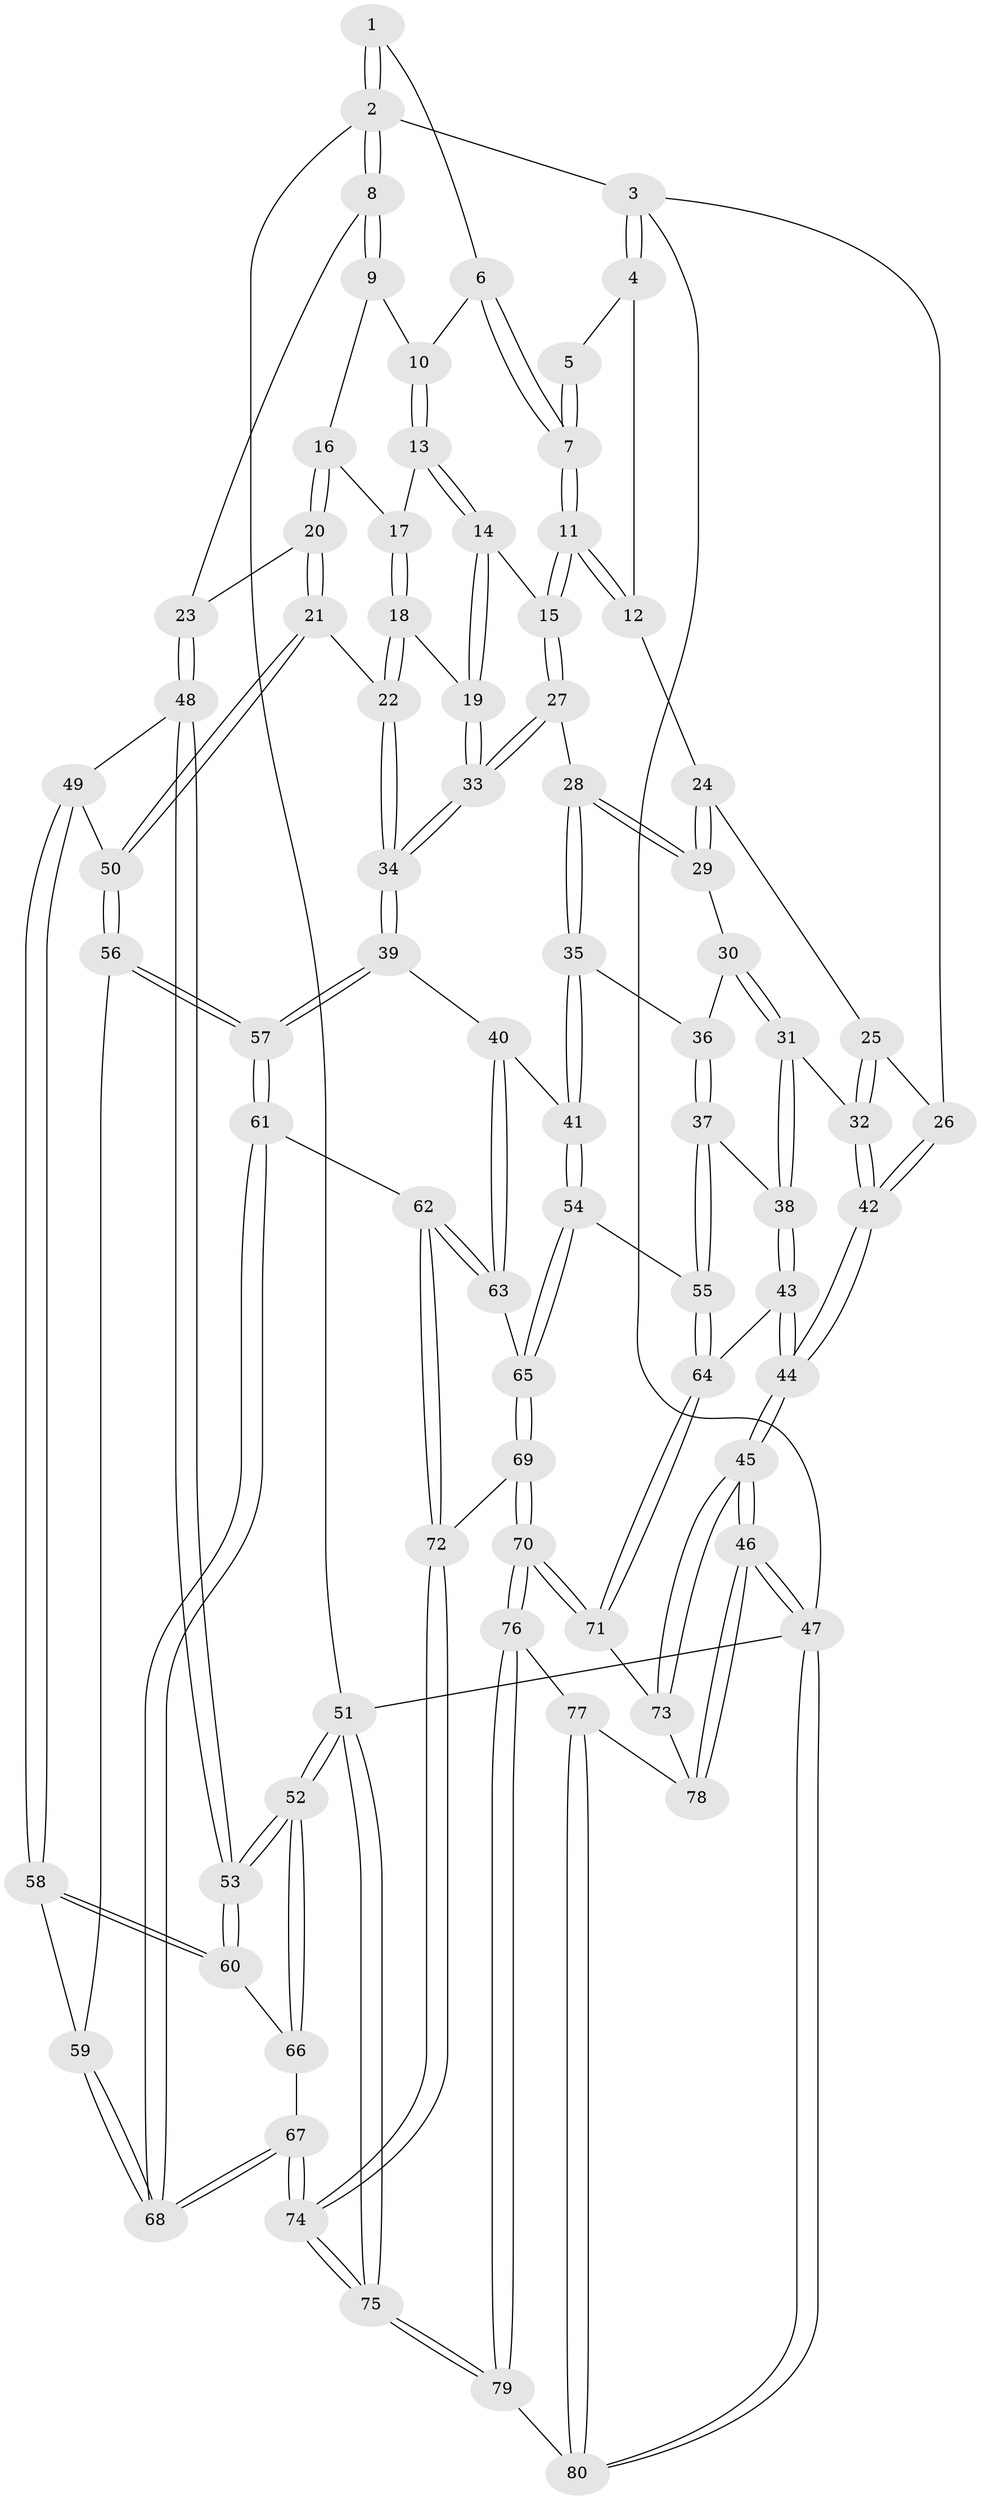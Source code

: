 // coarse degree distribution, {5: 0.325, 6: 0.175, 3: 0.125, 4: 0.35, 2: 0.025}
// Generated by graph-tools (version 1.1) at 2025/21/03/04/25 18:21:28]
// undirected, 80 vertices, 197 edges
graph export_dot {
graph [start="1"]
  node [color=gray90,style=filled];
  1 [pos="+0.6686728817532805+0"];
  2 [pos="+1+0"];
  3 [pos="+0+0"];
  4 [pos="+0.08543354121846229+0"];
  5 [pos="+0.3809395220460731+0"];
  6 [pos="+0.6562184458989032+0"];
  7 [pos="+0.47568259898967347+0.1822512369929353"];
  8 [pos="+1+0"];
  9 [pos="+0.8164259546873004+0.12709145754158077"];
  10 [pos="+0.7041913195638712+0.13679250773730536"];
  11 [pos="+0.4674687299549964+0.22199710648894147"];
  12 [pos="+0.29828381204040494+0.19158513588584267"];
  13 [pos="+0.6929610558641737+0.17716991250790895"];
  14 [pos="+0.5789179478588697+0.22837029253120802"];
  15 [pos="+0.4682528878277545+0.22304862735695086"];
  16 [pos="+0.8329855206105904+0.25097034807424906"];
  17 [pos="+0.7205348783940685+0.2148587555016842"];
  18 [pos="+0.7120093897297547+0.3503362964029951"];
  19 [pos="+0.648409140877727+0.3344091359270156"];
  20 [pos="+0.8793357647806375+0.2868569944167965"];
  21 [pos="+0.8095676312192628+0.4209682690415097"];
  22 [pos="+0.7399039771285987+0.3832583669288133"];
  23 [pos="+1+0.10060946013559374"];
  24 [pos="+0.24887019713706446+0.2581152471441374"];
  25 [pos="+0.19226041120480208+0.28312882191298105"];
  26 [pos="+0+0"];
  27 [pos="+0.4655384175501891+0.31286621393541636"];
  28 [pos="+0.3701714113677383+0.40682256571774217"];
  29 [pos="+0.301367670908693+0.36874577149554977"];
  30 [pos="+0.2281178447844117+0.4223971573340159"];
  31 [pos="+0.1607256128100812+0.4135277921925894"];
  32 [pos="+0.1367724378296945+0.4024941531189387"];
  33 [pos="+0.5465228237458104+0.4143243484511917"];
  34 [pos="+0.5608396178947354+0.4718719879839098"];
  35 [pos="+0.36647546778954243+0.4609616963286824"];
  36 [pos="+0.23425130306668382+0.42918028924232726"];
  37 [pos="+0.28492751473248634+0.5366091905745827"];
  38 [pos="+0.21595885127111292+0.5137153789489769"];
  39 [pos="+0.5589043863439733+0.49294963607249653"];
  40 [pos="+0.4865167210615505+0.5248434165189148"];
  41 [pos="+0.37298503166369684+0.5356844301802206"];
  42 [pos="+0+0.5094069471529344"];
  43 [pos="+0.056511330522194016+0.5936549352075914"];
  44 [pos="+0+0.5752137953964551"];
  45 [pos="+0+0.6891628626032141"];
  46 [pos="+0+1"];
  47 [pos="+0+1"];
  48 [pos="+1+0.2648200614161556"];
  49 [pos="+0.8618354428592583+0.4722445520464228"];
  50 [pos="+0.8116329000047956+0.42817471438200955"];
  51 [pos="+1+1"];
  52 [pos="+1+0.8103395141075238"];
  53 [pos="+1+0.590926427499337"];
  54 [pos="+0.36162305896773794+0.5493485832940587"];
  55 [pos="+0.32864958453372545+0.5700921300601464"];
  56 [pos="+0.6681040733082201+0.570589566482341"];
  57 [pos="+0.6500748742082192+0.5803081842510538"];
  58 [pos="+0.9022587451368479+0.5414460778303303"];
  59 [pos="+0.802710643041469+0.6068428390988426"];
  60 [pos="+0.9045255408263286+0.5432605194530217"];
  61 [pos="+0.6497291495014718+0.583947600932932"];
  62 [pos="+0.5813323362459886+0.6945618070115672"];
  63 [pos="+0.5081532190723074+0.663035194815582"];
  64 [pos="+0.2794697911944369+0.656605672979429"];
  65 [pos="+0.4630585790406524+0.6676904580122698"];
  66 [pos="+0.883155613759642+0.7057373373119641"];
  67 [pos="+0.7935077614553901+0.7634273517259136"];
  68 [pos="+0.7787344124402509+0.7272566244655295"];
  69 [pos="+0.3566016639591516+0.8234294999933184"];
  70 [pos="+0.3522585793507585+0.8248515830553492"];
  71 [pos="+0.2942968952566903+0.7514287965074634"];
  72 [pos="+0.5894608649237955+0.8111953924347736"];
  73 [pos="+0.06922550151566423+0.7975375694840224"];
  74 [pos="+0.7347564817195777+0.9405816891294595"];
  75 [pos="+0.7996971582783863+1"];
  76 [pos="+0.3475409714871742+0.8451146764087616"];
  77 [pos="+0.26399351893990175+1"];
  78 [pos="+0.1331232387526981+0.9031728202565297"];
  79 [pos="+0.7894099902381725+1"];
  80 [pos="+0.260862070387894+1"];
  1 -- 2;
  1 -- 2;
  1 -- 6;
  2 -- 3;
  2 -- 8;
  2 -- 8;
  2 -- 51;
  3 -- 4;
  3 -- 4;
  3 -- 26;
  3 -- 47;
  4 -- 5;
  4 -- 12;
  5 -- 7;
  5 -- 7;
  6 -- 7;
  6 -- 7;
  6 -- 10;
  7 -- 11;
  7 -- 11;
  8 -- 9;
  8 -- 9;
  8 -- 23;
  9 -- 10;
  9 -- 16;
  10 -- 13;
  10 -- 13;
  11 -- 12;
  11 -- 12;
  11 -- 15;
  11 -- 15;
  12 -- 24;
  13 -- 14;
  13 -- 14;
  13 -- 17;
  14 -- 15;
  14 -- 19;
  14 -- 19;
  15 -- 27;
  15 -- 27;
  16 -- 17;
  16 -- 20;
  16 -- 20;
  17 -- 18;
  17 -- 18;
  18 -- 19;
  18 -- 22;
  18 -- 22;
  19 -- 33;
  19 -- 33;
  20 -- 21;
  20 -- 21;
  20 -- 23;
  21 -- 22;
  21 -- 50;
  21 -- 50;
  22 -- 34;
  22 -- 34;
  23 -- 48;
  23 -- 48;
  24 -- 25;
  24 -- 29;
  24 -- 29;
  25 -- 26;
  25 -- 32;
  25 -- 32;
  26 -- 42;
  26 -- 42;
  27 -- 28;
  27 -- 33;
  27 -- 33;
  28 -- 29;
  28 -- 29;
  28 -- 35;
  28 -- 35;
  29 -- 30;
  30 -- 31;
  30 -- 31;
  30 -- 36;
  31 -- 32;
  31 -- 38;
  31 -- 38;
  32 -- 42;
  32 -- 42;
  33 -- 34;
  33 -- 34;
  34 -- 39;
  34 -- 39;
  35 -- 36;
  35 -- 41;
  35 -- 41;
  36 -- 37;
  36 -- 37;
  37 -- 38;
  37 -- 55;
  37 -- 55;
  38 -- 43;
  38 -- 43;
  39 -- 40;
  39 -- 57;
  39 -- 57;
  40 -- 41;
  40 -- 63;
  40 -- 63;
  41 -- 54;
  41 -- 54;
  42 -- 44;
  42 -- 44;
  43 -- 44;
  43 -- 44;
  43 -- 64;
  44 -- 45;
  44 -- 45;
  45 -- 46;
  45 -- 46;
  45 -- 73;
  45 -- 73;
  46 -- 47;
  46 -- 47;
  46 -- 78;
  46 -- 78;
  47 -- 80;
  47 -- 80;
  47 -- 51;
  48 -- 49;
  48 -- 53;
  48 -- 53;
  49 -- 50;
  49 -- 58;
  49 -- 58;
  50 -- 56;
  50 -- 56;
  51 -- 52;
  51 -- 52;
  51 -- 75;
  51 -- 75;
  52 -- 53;
  52 -- 53;
  52 -- 66;
  52 -- 66;
  53 -- 60;
  53 -- 60;
  54 -- 55;
  54 -- 65;
  54 -- 65;
  55 -- 64;
  55 -- 64;
  56 -- 57;
  56 -- 57;
  56 -- 59;
  57 -- 61;
  57 -- 61;
  58 -- 59;
  58 -- 60;
  58 -- 60;
  59 -- 68;
  59 -- 68;
  60 -- 66;
  61 -- 62;
  61 -- 68;
  61 -- 68;
  62 -- 63;
  62 -- 63;
  62 -- 72;
  62 -- 72;
  63 -- 65;
  64 -- 71;
  64 -- 71;
  65 -- 69;
  65 -- 69;
  66 -- 67;
  67 -- 68;
  67 -- 68;
  67 -- 74;
  67 -- 74;
  69 -- 70;
  69 -- 70;
  69 -- 72;
  70 -- 71;
  70 -- 71;
  70 -- 76;
  70 -- 76;
  71 -- 73;
  72 -- 74;
  72 -- 74;
  73 -- 78;
  74 -- 75;
  74 -- 75;
  75 -- 79;
  75 -- 79;
  76 -- 77;
  76 -- 79;
  76 -- 79;
  77 -- 78;
  77 -- 80;
  77 -- 80;
  79 -- 80;
}
